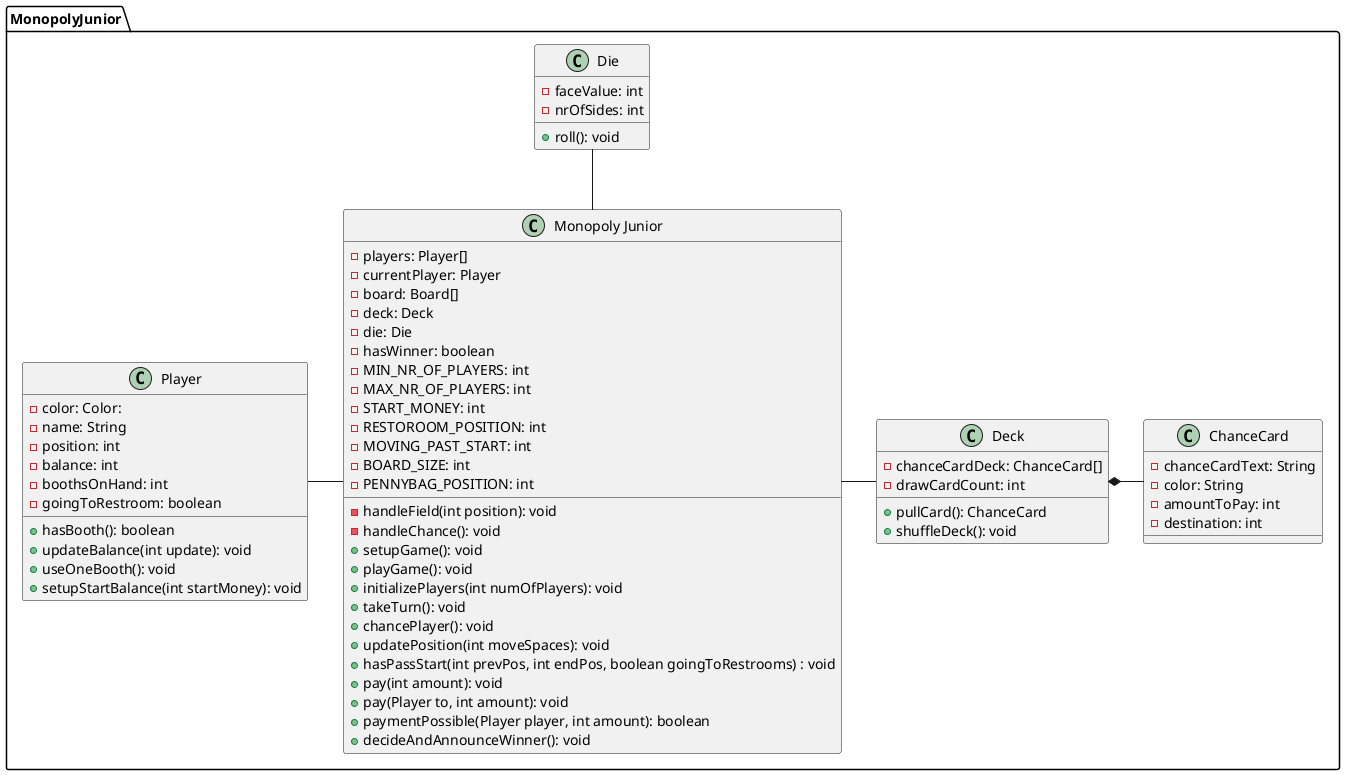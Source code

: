 @startuml
package MonopolyJunior{
   class "Monopoly Junior" as Game{
       -players: Player[]
       -currentPlayer: Player
       -board: Board[]
       -deck: Deck
       -die: Die
       -hasWinner: boolean
       -MIN_NR_OF_PLAYERS: int
       -MAX_NR_OF_PLAYERS: int
       -START_MONEY: int
       -RESTOROOM_POSITION: int
       -MOVING_PAST_START: int
       -BOARD_SIZE: int
       -PENNYBAG_POSITION: int

       -handleField(int position): void
       -handleChance(): void
       +setupGame(): void
       +playGame(): void
       +initializePlayers(int numOfPlayers): void
       +takeTurn(): void
       +chancePlayer(): void
       +updatePosition(int moveSpaces): void
       +hasPassStart(int prevPos, int endPos, boolean goingToRestrooms) : void
       +pay(int amount): void
       +pay(Player to, int amount): void
       +paymentPossible(Player player, int amount): boolean
       +decideAndAnnounceWinner(): void

   }
   class Die{
      -faceValue: int
      -nrOfSides: int

      +roll(): void

   }
   class Player{
       -color: Color:
       -name: String
       -position: int
       -balance: int
       -boothsOnHand: int
       -goingToRestroom: boolean

       +hasBooth(): boolean
       +updateBalance(int update): void
       +useOneBooth(): void
       +setupStartBalance(int startMoney): void
   }
   class Deck{
      -chanceCardDeck: ChanceCard[]
      -drawCardCount: int

      +pullCard(): ChanceCard
      +shuffleDeck(): void
   }
   class ChanceCard{
      -chanceCardText: String
      -color: String
      -amountToPay: int
      -destination: int
   }
}

Player -r- Game
Game -u- Die
Game -r- Deck
Deck *- ChanceCard

@enduml